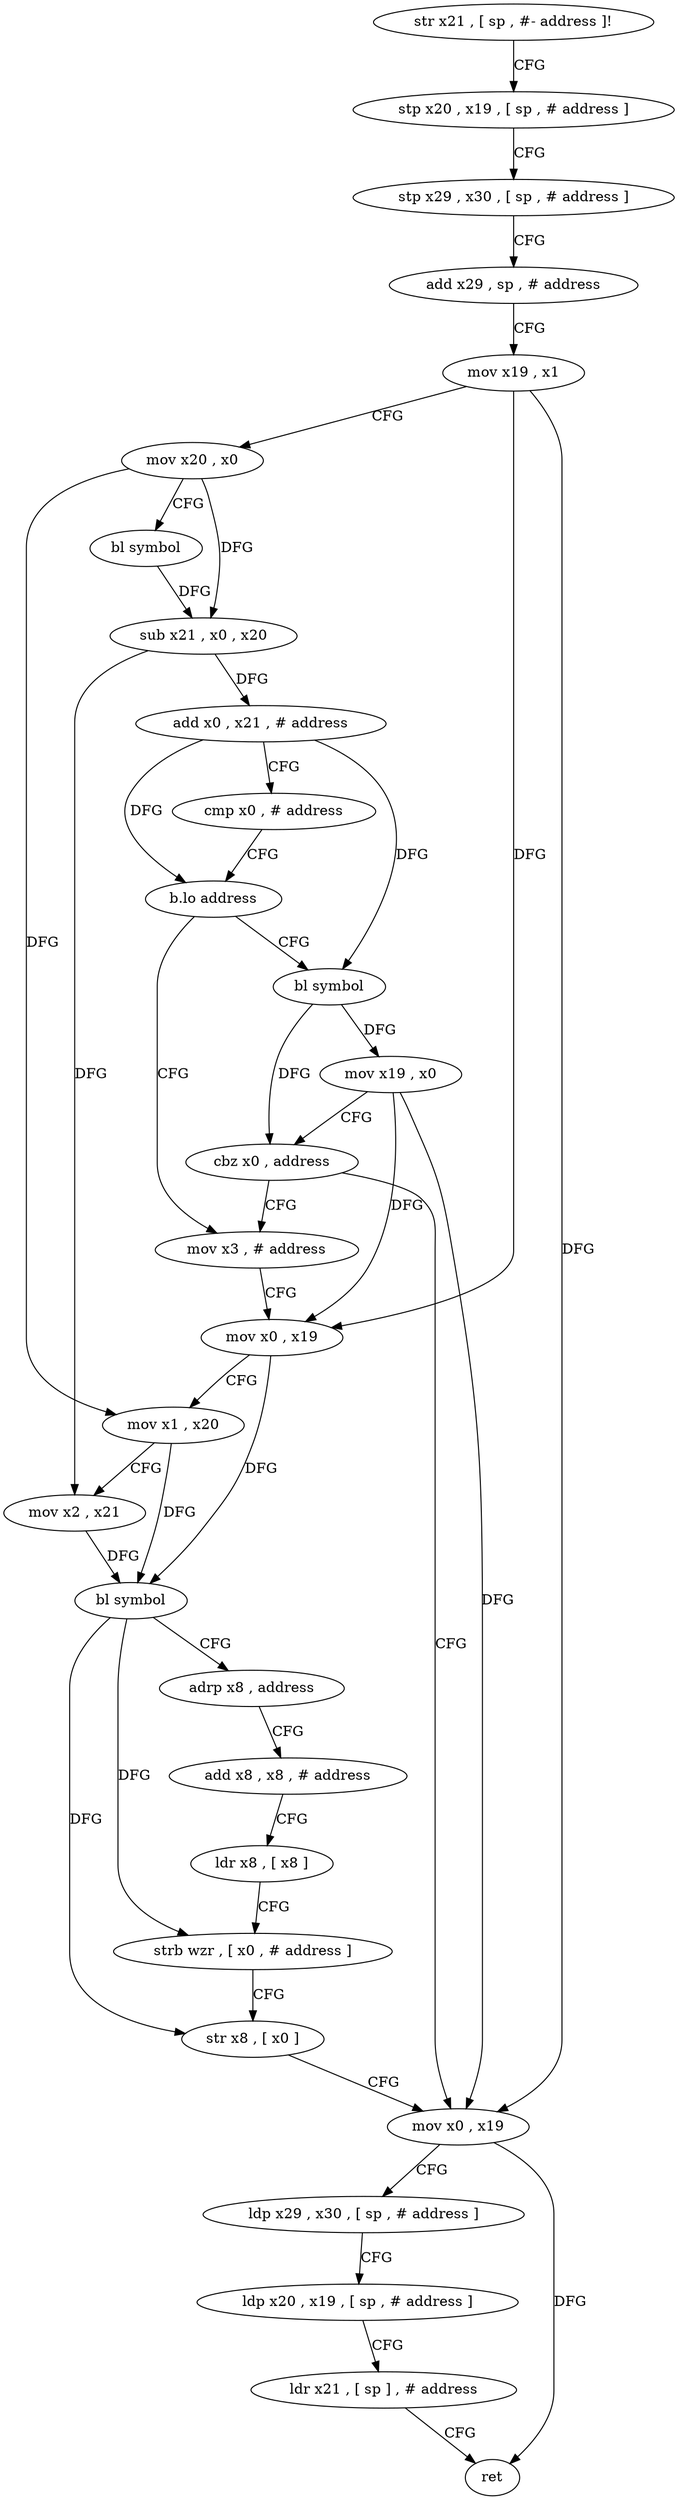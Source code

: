 digraph "func" {
"4228740" [label = "str x21 , [ sp , #- address ]!" ]
"4228744" [label = "stp x20 , x19 , [ sp , # address ]" ]
"4228748" [label = "stp x29 , x30 , [ sp , # address ]" ]
"4228752" [label = "add x29 , sp , # address" ]
"4228756" [label = "mov x19 , x1" ]
"4228760" [label = "mov x20 , x0" ]
"4228764" [label = "bl symbol" ]
"4228768" [label = "sub x21 , x0 , x20" ]
"4228772" [label = "add x0 , x21 , # address" ]
"4228776" [label = "cmp x0 , # address" ]
"4228780" [label = "b.lo address" ]
"4228796" [label = "mov x3 , # address" ]
"4228784" [label = "bl symbol" ]
"4228800" [label = "mov x0 , x19" ]
"4228804" [label = "mov x1 , x20" ]
"4228808" [label = "mov x2 , x21" ]
"4228812" [label = "bl symbol" ]
"4228816" [label = "adrp x8 , address" ]
"4228820" [label = "add x8 , x8 , # address" ]
"4228824" [label = "ldr x8 , [ x8 ]" ]
"4228828" [label = "strb wzr , [ x0 , # address ]" ]
"4228832" [label = "str x8 , [ x0 ]" ]
"4228836" [label = "mov x0 , x19" ]
"4228788" [label = "mov x19 , x0" ]
"4228792" [label = "cbz x0 , address" ]
"4228840" [label = "ldp x29 , x30 , [ sp , # address ]" ]
"4228844" [label = "ldp x20 , x19 , [ sp , # address ]" ]
"4228848" [label = "ldr x21 , [ sp ] , # address" ]
"4228852" [label = "ret" ]
"4228740" -> "4228744" [ label = "CFG" ]
"4228744" -> "4228748" [ label = "CFG" ]
"4228748" -> "4228752" [ label = "CFG" ]
"4228752" -> "4228756" [ label = "CFG" ]
"4228756" -> "4228760" [ label = "CFG" ]
"4228756" -> "4228800" [ label = "DFG" ]
"4228756" -> "4228836" [ label = "DFG" ]
"4228760" -> "4228764" [ label = "CFG" ]
"4228760" -> "4228768" [ label = "DFG" ]
"4228760" -> "4228804" [ label = "DFG" ]
"4228764" -> "4228768" [ label = "DFG" ]
"4228768" -> "4228772" [ label = "DFG" ]
"4228768" -> "4228808" [ label = "DFG" ]
"4228772" -> "4228776" [ label = "CFG" ]
"4228772" -> "4228780" [ label = "DFG" ]
"4228772" -> "4228784" [ label = "DFG" ]
"4228776" -> "4228780" [ label = "CFG" ]
"4228780" -> "4228796" [ label = "CFG" ]
"4228780" -> "4228784" [ label = "CFG" ]
"4228796" -> "4228800" [ label = "CFG" ]
"4228784" -> "4228788" [ label = "DFG" ]
"4228784" -> "4228792" [ label = "DFG" ]
"4228800" -> "4228804" [ label = "CFG" ]
"4228800" -> "4228812" [ label = "DFG" ]
"4228804" -> "4228808" [ label = "CFG" ]
"4228804" -> "4228812" [ label = "DFG" ]
"4228808" -> "4228812" [ label = "DFG" ]
"4228812" -> "4228816" [ label = "CFG" ]
"4228812" -> "4228828" [ label = "DFG" ]
"4228812" -> "4228832" [ label = "DFG" ]
"4228816" -> "4228820" [ label = "CFG" ]
"4228820" -> "4228824" [ label = "CFG" ]
"4228824" -> "4228828" [ label = "CFG" ]
"4228828" -> "4228832" [ label = "CFG" ]
"4228832" -> "4228836" [ label = "CFG" ]
"4228836" -> "4228840" [ label = "CFG" ]
"4228836" -> "4228852" [ label = "DFG" ]
"4228788" -> "4228792" [ label = "CFG" ]
"4228788" -> "4228800" [ label = "DFG" ]
"4228788" -> "4228836" [ label = "DFG" ]
"4228792" -> "4228836" [ label = "CFG" ]
"4228792" -> "4228796" [ label = "CFG" ]
"4228840" -> "4228844" [ label = "CFG" ]
"4228844" -> "4228848" [ label = "CFG" ]
"4228848" -> "4228852" [ label = "CFG" ]
}

